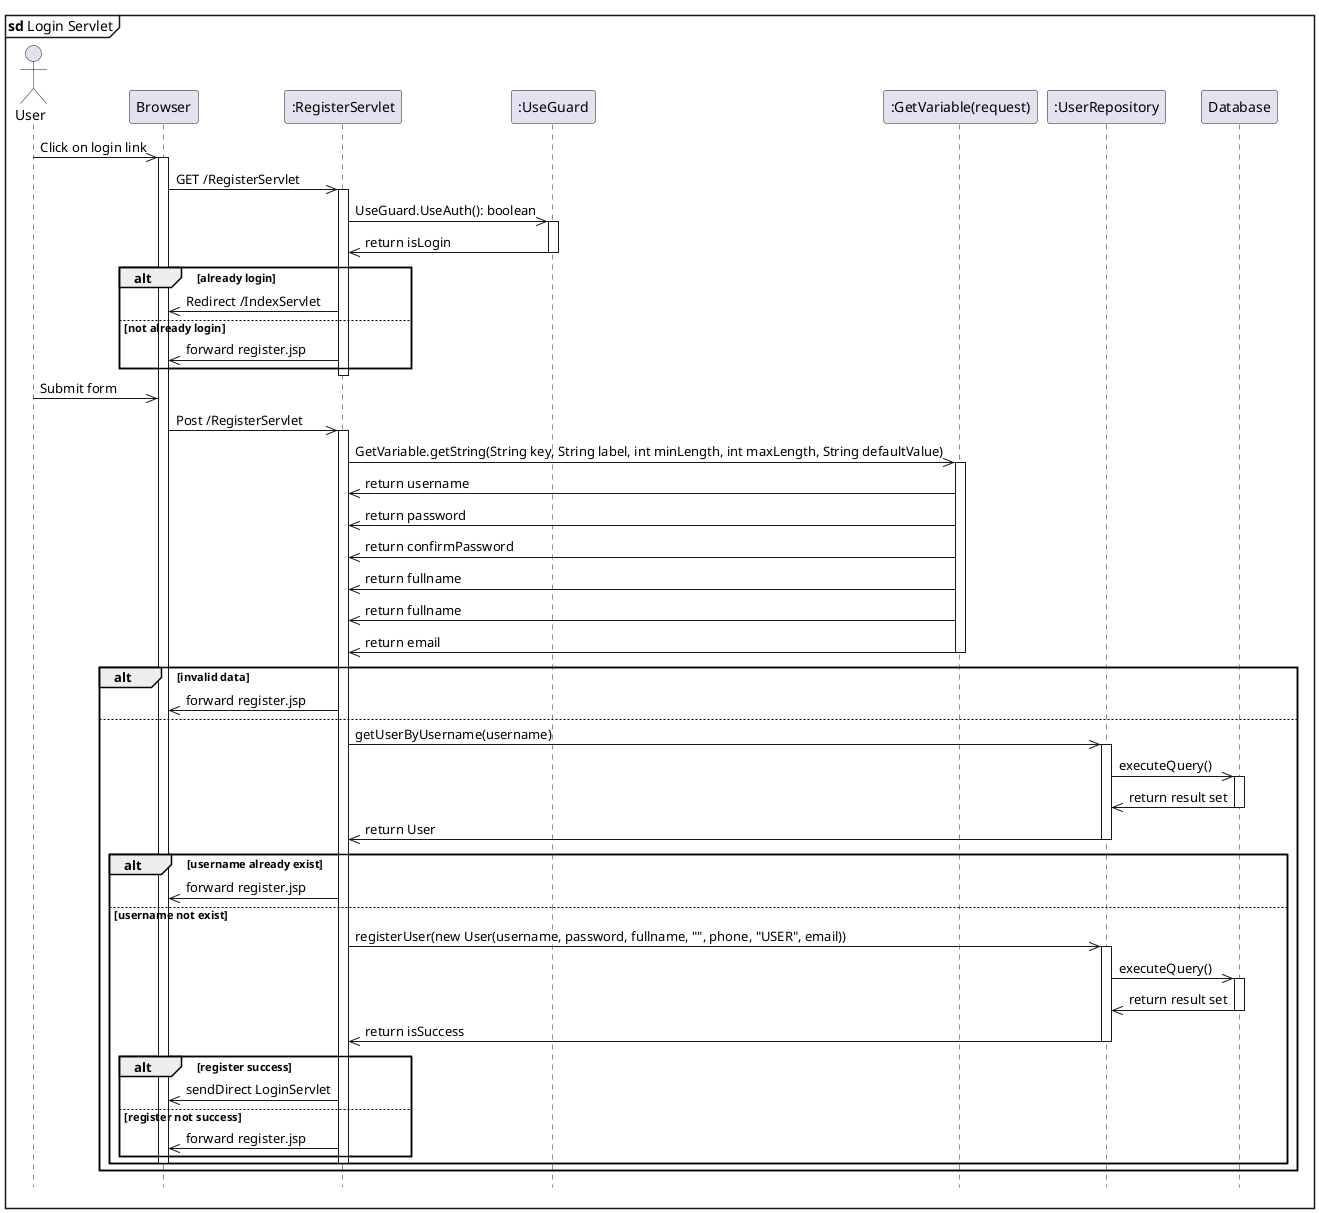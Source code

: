 @startuml registerServlet

hide footbox
mainframe <b>sd</b> Login Servlet
actor User
participant "Browser" as Browser
participant ":RegisterServlet" as RegisterServlet
participant ":UseGuard" as UseGuard
participant ":GetVariable(request)" as GetVariable
participant ":UserRepository" as UserRepository
participant "Database" as Database


User ->> Browser: Click on login link
    activate Browser
        Browser ->> RegisterServlet : GET /RegisterServlet
        activate RegisterServlet
            RegisterServlet ->> UseGuard: UseGuard.UseAuth(): boolean
                activate UseGuard
                    UseGuard ->> RegisterServlet: return isLogin
                deactivate UseGuard
            alt already login
                RegisterServlet ->> Browser: Redirect /IndexServlet
            else not already login
                RegisterServlet ->> Browser: forward register.jsp
            end
        deactivate RegisterServlet

User ->> Browser: Submit form
    Browser ->> RegisterServlet : Post /RegisterServlet
    activate RegisterServlet
        RegisterServlet ->> GetVariable: GetVariable.getString(String key, String label, int minLength, int maxLength, String defaultValue)
            activate GetVariable
                GetVariable ->> RegisterServlet: return username
                GetVariable ->> RegisterServlet: return password
                GetVariable ->> RegisterServlet: return confirmPassword
                GetVariable ->> RegisterServlet: return fullname
                GetVariable ->> RegisterServlet: return fullname
                GetVariable ->> RegisterServlet: return email
            deactivate GetVariable
        alt invalid data 
            RegisterServlet ->> Browser: forward register.jsp
        else
            RegisterServlet ->> UserRepository: getUserByUsername(username)
            activate UserRepository
                    UserRepository ->> Database: executeQuery()
                        activate Database 
                            Database ->> UserRepository: return result set
                        deactivate Database
                    UserRepository ->> RegisterServlet: return User
            deactivate UserRepository
            alt username already exist
                RegisterServlet ->> Browser: forward register.jsp
            else username not exist
                RegisterServlet ->> UserRepository: registerUser(new User(username, password, fullname, "", phone, "USER", email))
                activate UserRepository
                    UserRepository ->> Database: executeQuery()
                        activate Database 
                            Database ->> UserRepository: return result set
                        deactivate Database
                    UserRepository ->> RegisterServlet: return isSuccess
                deactivate UserRepository
                alt register success
                    RegisterServlet ->> Browser: sendDirect LoginServlet
                else register not success
                    RegisterServlet ->> Browser: forward register.jsp
                end
    deactivate RegisterServlet                     
deactivate Browser
            end
        end
        